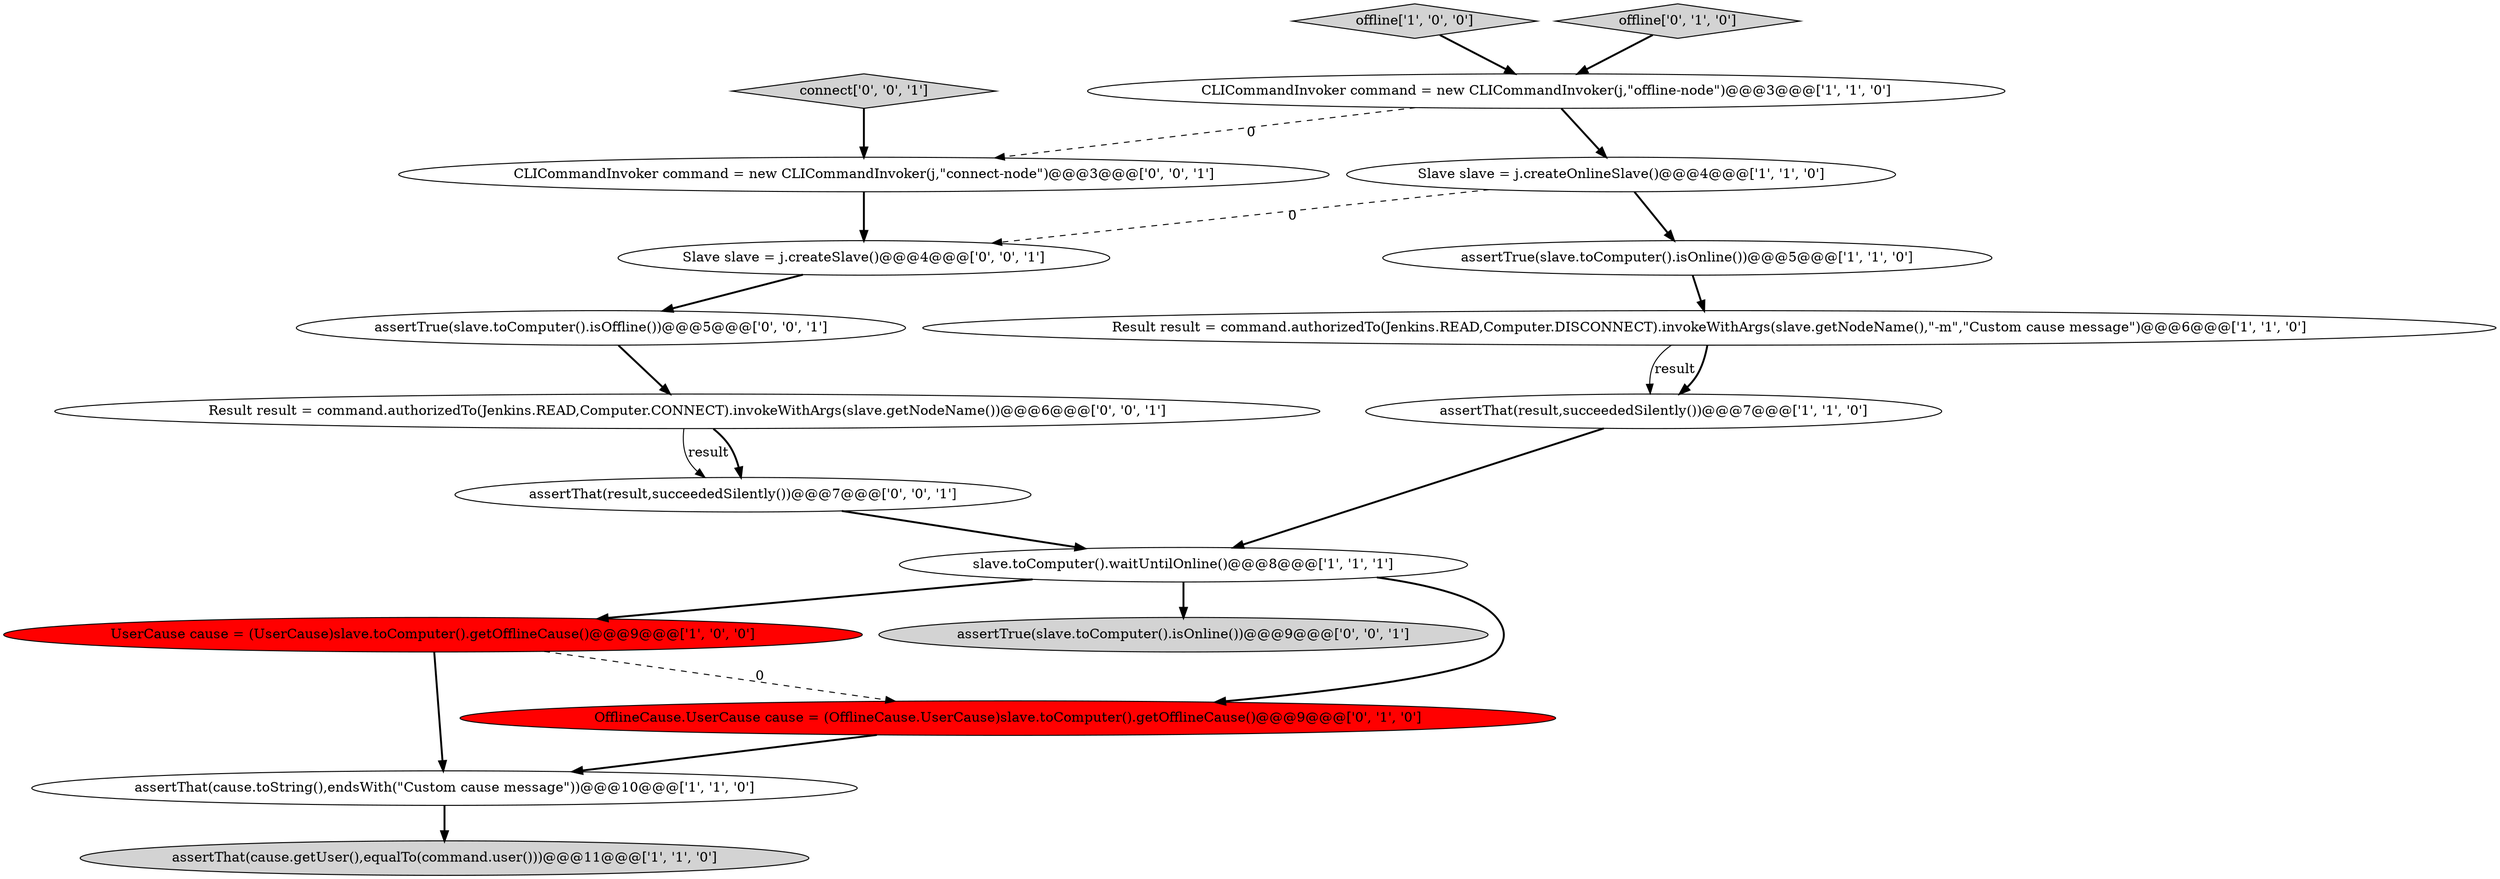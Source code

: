digraph {
6 [style = filled, label = "Result result = command.authorizedTo(Jenkins.READ,Computer.DISCONNECT).invokeWithArgs(slave.getNodeName(),\"-m\",\"Custom cause message\")@@@6@@@['1', '1', '0']", fillcolor = white, shape = ellipse image = "AAA0AAABBB1BBB"];
18 [style = filled, label = "assertTrue(slave.toComputer().isOffline())@@@5@@@['0', '0', '1']", fillcolor = white, shape = ellipse image = "AAA0AAABBB3BBB"];
12 [style = filled, label = "Slave slave = j.createSlave()@@@4@@@['0', '0', '1']", fillcolor = white, shape = ellipse image = "AAA0AAABBB3BBB"];
17 [style = filled, label = "Result result = command.authorizedTo(Jenkins.READ,Computer.CONNECT).invokeWithArgs(slave.getNodeName())@@@6@@@['0', '0', '1']", fillcolor = white, shape = ellipse image = "AAA0AAABBB3BBB"];
8 [style = filled, label = "assertThat(cause.getUser(),equalTo(command.user()))@@@11@@@['1', '1', '0']", fillcolor = lightgray, shape = ellipse image = "AAA0AAABBB1BBB"];
3 [style = filled, label = "Slave slave = j.createOnlineSlave()@@@4@@@['1', '1', '0']", fillcolor = white, shape = ellipse image = "AAA0AAABBB1BBB"];
14 [style = filled, label = "CLICommandInvoker command = new CLICommandInvoker(j,\"connect-node\")@@@3@@@['0', '0', '1']", fillcolor = white, shape = ellipse image = "AAA0AAABBB3BBB"];
16 [style = filled, label = "connect['0', '0', '1']", fillcolor = lightgray, shape = diamond image = "AAA0AAABBB3BBB"];
7 [style = filled, label = "UserCause cause = (UserCause)slave.toComputer().getOfflineCause()@@@9@@@['1', '0', '0']", fillcolor = red, shape = ellipse image = "AAA1AAABBB1BBB"];
9 [style = filled, label = "assertTrue(slave.toComputer().isOnline())@@@5@@@['1', '1', '0']", fillcolor = white, shape = ellipse image = "AAA0AAABBB1BBB"];
5 [style = filled, label = "CLICommandInvoker command = new CLICommandInvoker(j,\"offline-node\")@@@3@@@['1', '1', '0']", fillcolor = white, shape = ellipse image = "AAA0AAABBB1BBB"];
1 [style = filled, label = "assertThat(cause.toString(),endsWith(\"Custom cause message\"))@@@10@@@['1', '1', '0']", fillcolor = white, shape = ellipse image = "AAA0AAABBB1BBB"];
4 [style = filled, label = "offline['1', '0', '0']", fillcolor = lightgray, shape = diamond image = "AAA0AAABBB1BBB"];
11 [style = filled, label = "offline['0', '1', '0']", fillcolor = lightgray, shape = diamond image = "AAA0AAABBB2BBB"];
13 [style = filled, label = "assertTrue(slave.toComputer().isOnline())@@@9@@@['0', '0', '1']", fillcolor = lightgray, shape = ellipse image = "AAA0AAABBB3BBB"];
10 [style = filled, label = "OfflineCause.UserCause cause = (OfflineCause.UserCause)slave.toComputer().getOfflineCause()@@@9@@@['0', '1', '0']", fillcolor = red, shape = ellipse image = "AAA1AAABBB2BBB"];
15 [style = filled, label = "assertThat(result,succeededSilently())@@@7@@@['0', '0', '1']", fillcolor = white, shape = ellipse image = "AAA0AAABBB3BBB"];
0 [style = filled, label = "assertThat(result,succeededSilently())@@@7@@@['1', '1', '0']", fillcolor = white, shape = ellipse image = "AAA0AAABBB1BBB"];
2 [style = filled, label = "slave.toComputer().waitUntilOnline()@@@8@@@['1', '1', '1']", fillcolor = white, shape = ellipse image = "AAA0AAABBB1BBB"];
5->3 [style = bold, label=""];
15->2 [style = bold, label=""];
5->14 [style = dashed, label="0"];
7->1 [style = bold, label=""];
1->8 [style = bold, label=""];
0->2 [style = bold, label=""];
6->0 [style = solid, label="result"];
18->17 [style = bold, label=""];
6->0 [style = bold, label=""];
2->10 [style = bold, label=""];
9->6 [style = bold, label=""];
2->13 [style = bold, label=""];
3->9 [style = bold, label=""];
11->5 [style = bold, label=""];
3->12 [style = dashed, label="0"];
17->15 [style = solid, label="result"];
14->12 [style = bold, label=""];
12->18 [style = bold, label=""];
17->15 [style = bold, label=""];
16->14 [style = bold, label=""];
7->10 [style = dashed, label="0"];
2->7 [style = bold, label=""];
10->1 [style = bold, label=""];
4->5 [style = bold, label=""];
}
